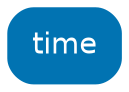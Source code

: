 digraph Tree {
	graph [bb="0,0,54,36"];
	node [color=gray,
		fillcolor=white,
		fontname=helvetica,
		label="\N",
		shape=box,
		style="filled, rounded"
	];
	edge [fontname=helvetica];
	0	[color="#0173b2",
		fillcolor="#0173b2",
		fontcolor=white,
		height=0.5,
		label=time,
		pos="27,18",
		width=0.75];
}
